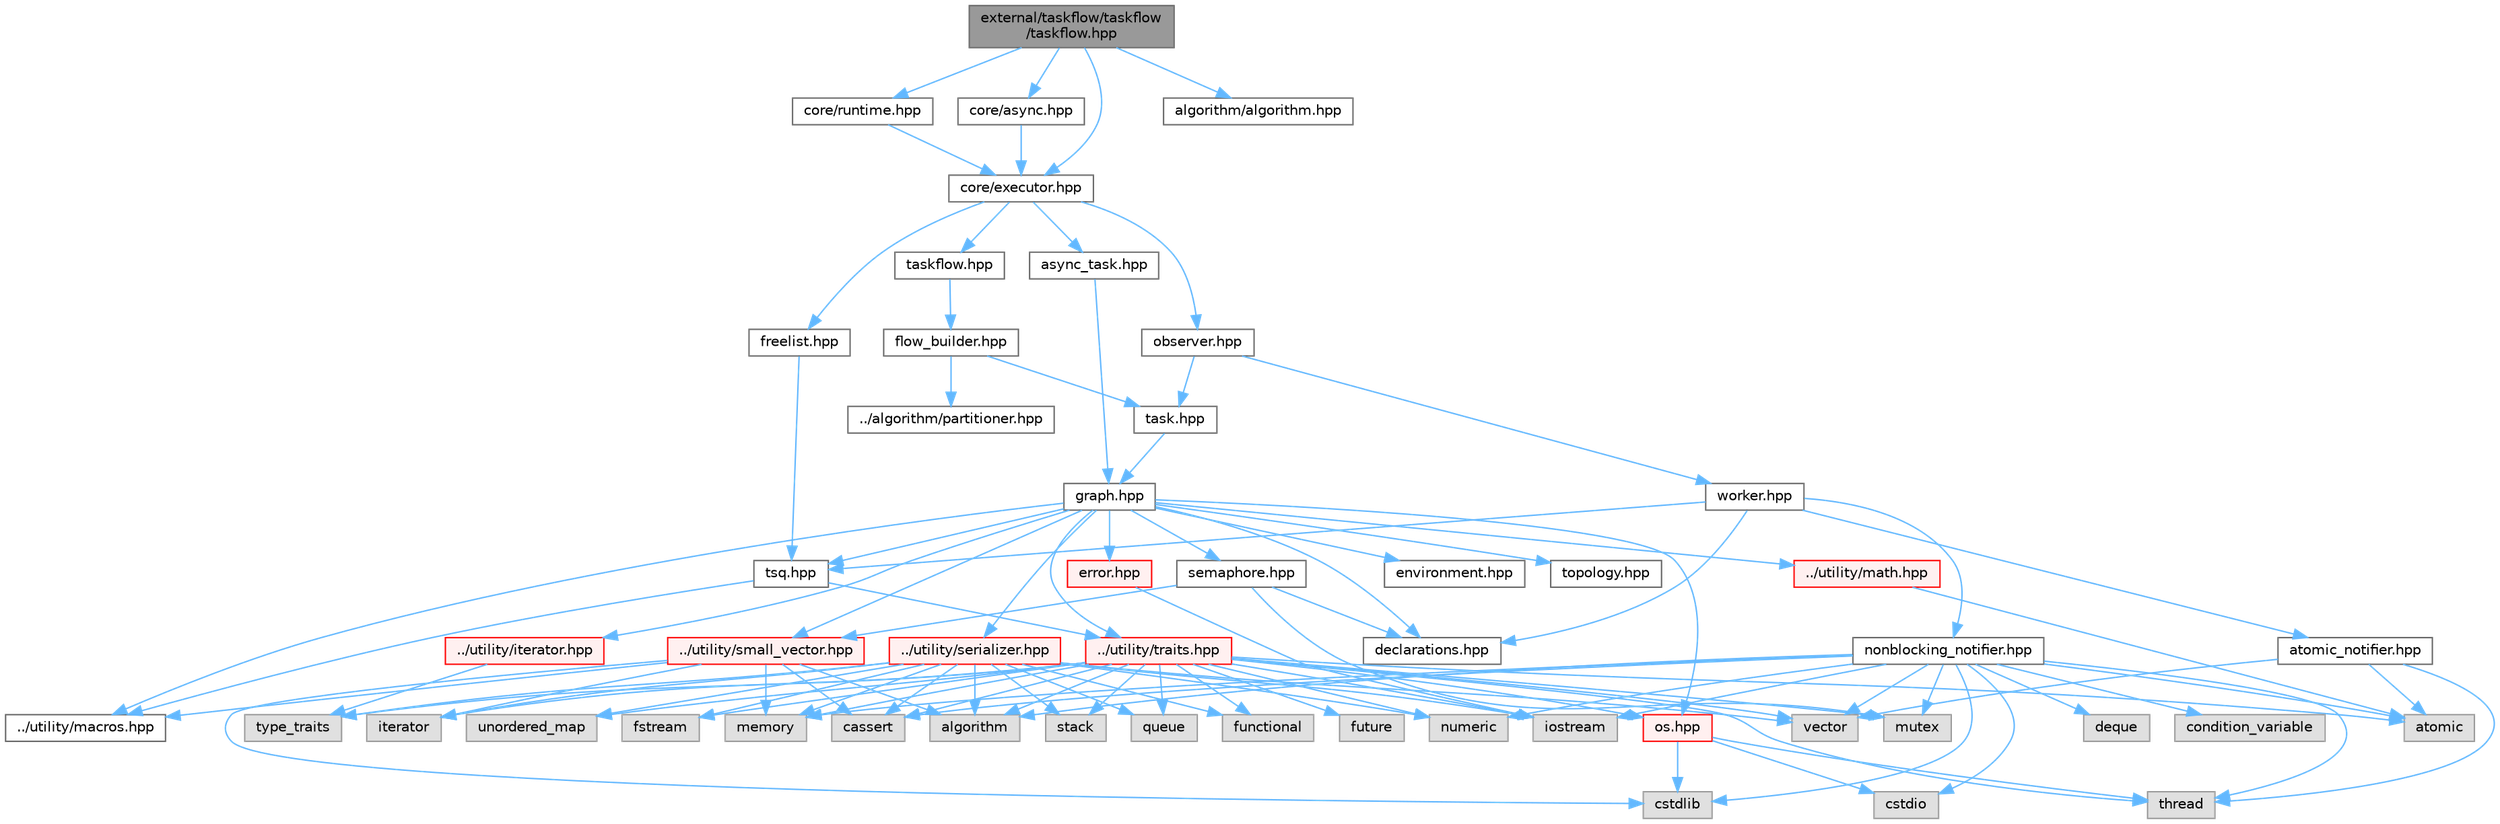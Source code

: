 digraph "external/taskflow/taskflow/taskflow.hpp"
{
 // LATEX_PDF_SIZE
  bgcolor="transparent";
  edge [fontname=Helvetica,fontsize=10,labelfontname=Helvetica,labelfontsize=10];
  node [fontname=Helvetica,fontsize=10,shape=box,height=0.2,width=0.4];
  Node1 [id="Node000001",label="external/taskflow/taskflow\l/taskflow.hpp",height=0.2,width=0.4,color="gray40", fillcolor="grey60", style="filled", fontcolor="black",tooltip="main taskflow include file"];
  Node1 -> Node2 [id="edge1_Node000001_Node000002",color="steelblue1",style="solid",tooltip=" "];
  Node2 [id="Node000002",label="core/executor.hpp",height=0.2,width=0.4,color="grey40", fillcolor="white", style="filled",URL="$executor_8hpp.html",tooltip="executor include file"];
  Node2 -> Node3 [id="edge2_Node000002_Node000003",color="steelblue1",style="solid",tooltip=" "];
  Node3 [id="Node000003",label="observer.hpp",height=0.2,width=0.4,color="grey40", fillcolor="white", style="filled",URL="$observer_8hpp.html",tooltip="observer include file"];
  Node3 -> Node4 [id="edge3_Node000003_Node000004",color="steelblue1",style="solid",tooltip=" "];
  Node4 [id="Node000004",label="task.hpp",height=0.2,width=0.4,color="grey40", fillcolor="white", style="filled",URL="$task_8hpp.html",tooltip="task include file"];
  Node4 -> Node5 [id="edge4_Node000004_Node000005",color="steelblue1",style="solid",tooltip=" "];
  Node5 [id="Node000005",label="graph.hpp",height=0.2,width=0.4,color="grey40", fillcolor="white", style="filled",URL="$taskflow_2core_2graph_8hpp.html",tooltip="graph include file"];
  Node5 -> Node6 [id="edge5_Node000005_Node000006",color="steelblue1",style="solid",tooltip=" "];
  Node6 [id="Node000006",label="../utility/macros.hpp",height=0.2,width=0.4,color="grey40", fillcolor="white", style="filled",URL="$macros_8hpp.html",tooltip=" "];
  Node5 -> Node7 [id="edge6_Node000005_Node000007",color="steelblue1",style="solid",tooltip=" "];
  Node7 [id="Node000007",label="../utility/traits.hpp",height=0.2,width=0.4,color="red", fillcolor="#FFF0F0", style="filled",URL="$taskflow_2utility_2traits_8hpp.html",tooltip=" "];
  Node7 -> Node8 [id="edge7_Node000007_Node000008",color="steelblue1",style="solid",tooltip=" "];
  Node8 [id="Node000008",label="type_traits",height=0.2,width=0.4,color="grey60", fillcolor="#E0E0E0", style="filled",tooltip=" "];
  Node7 -> Node9 [id="edge8_Node000007_Node000009",color="steelblue1",style="solid",tooltip=" "];
  Node9 [id="Node000009",label="iterator",height=0.2,width=0.4,color="grey60", fillcolor="#E0E0E0", style="filled",tooltip=" "];
  Node7 -> Node10 [id="edge9_Node000007_Node000010",color="steelblue1",style="solid",tooltip=" "];
  Node10 [id="Node000010",label="iostream",height=0.2,width=0.4,color="grey60", fillcolor="#E0E0E0", style="filled",tooltip=" "];
  Node7 -> Node11 [id="edge10_Node000007_Node000011",color="steelblue1",style="solid",tooltip=" "];
  Node11 [id="Node000011",label="fstream",height=0.2,width=0.4,color="grey60", fillcolor="#E0E0E0", style="filled",tooltip=" "];
  Node7 -> Node12 [id="edge11_Node000007_Node000012",color="steelblue1",style="solid",tooltip=" "];
  Node12 [id="Node000012",label="mutex",height=0.2,width=0.4,color="grey60", fillcolor="#E0E0E0", style="filled",tooltip=" "];
  Node7 -> Node13 [id="edge12_Node000007_Node000013",color="steelblue1",style="solid",tooltip=" "];
  Node13 [id="Node000013",label="stack",height=0.2,width=0.4,color="grey60", fillcolor="#E0E0E0", style="filled",tooltip=" "];
  Node7 -> Node14 [id="edge13_Node000007_Node000014",color="steelblue1",style="solid",tooltip=" "];
  Node14 [id="Node000014",label="queue",height=0.2,width=0.4,color="grey60", fillcolor="#E0E0E0", style="filled",tooltip=" "];
  Node7 -> Node15 [id="edge14_Node000007_Node000015",color="steelblue1",style="solid",tooltip=" "];
  Node15 [id="Node000015",label="vector",height=0.2,width=0.4,color="grey60", fillcolor="#E0E0E0", style="filled",tooltip=" "];
  Node7 -> Node16 [id="edge15_Node000007_Node000016",color="steelblue1",style="solid",tooltip=" "];
  Node16 [id="Node000016",label="algorithm",height=0.2,width=0.4,color="grey60", fillcolor="#E0E0E0", style="filled",tooltip=" "];
  Node7 -> Node17 [id="edge16_Node000007_Node000017",color="steelblue1",style="solid",tooltip=" "];
  Node17 [id="Node000017",label="memory",height=0.2,width=0.4,color="grey60", fillcolor="#E0E0E0", style="filled",tooltip=" "];
  Node7 -> Node18 [id="edge17_Node000007_Node000018",color="steelblue1",style="solid",tooltip=" "];
  Node18 [id="Node000018",label="atomic",height=0.2,width=0.4,color="grey60", fillcolor="#E0E0E0", style="filled",tooltip=" "];
  Node7 -> Node19 [id="edge18_Node000007_Node000019",color="steelblue1",style="solid",tooltip=" "];
  Node19 [id="Node000019",label="thread",height=0.2,width=0.4,color="grey60", fillcolor="#E0E0E0", style="filled",tooltip=" "];
  Node7 -> Node20 [id="edge19_Node000007_Node000020",color="steelblue1",style="solid",tooltip=" "];
  Node20 [id="Node000020",label="future",height=0.2,width=0.4,color="grey60", fillcolor="#E0E0E0", style="filled",tooltip=" "];
  Node7 -> Node21 [id="edge20_Node000007_Node000021",color="steelblue1",style="solid",tooltip=" "];
  Node21 [id="Node000021",label="functional",height=0.2,width=0.4,color="grey60", fillcolor="#E0E0E0", style="filled",tooltip=" "];
  Node7 -> Node22 [id="edge21_Node000007_Node000022",color="steelblue1",style="solid",tooltip=" "];
  Node22 [id="Node000022",label="unordered_map",height=0.2,width=0.4,color="grey60", fillcolor="#E0E0E0", style="filled",tooltip=" "];
  Node7 -> Node26 [id="edge22_Node000007_Node000026",color="steelblue1",style="solid",tooltip=" "];
  Node26 [id="Node000026",label="numeric",height=0.2,width=0.4,color="grey60", fillcolor="#E0E0E0", style="filled",tooltip=" "];
  Node7 -> Node29 [id="edge23_Node000007_Node000029",color="steelblue1",style="solid",tooltip=" "];
  Node29 [id="Node000029",label="cassert",height=0.2,width=0.4,color="grey60", fillcolor="#E0E0E0", style="filled",tooltip=" "];
  Node7 -> Node35 [id="edge24_Node000007_Node000035",color="steelblue1",style="solid",tooltip=" "];
  Node35 [id="Node000035",label="os.hpp",height=0.2,width=0.4,color="red", fillcolor="#FFF0F0", style="filled",URL="$os_8hpp.html",tooltip=" "];
  Node35 -> Node36 [id="edge25_Node000035_Node000036",color="steelblue1",style="solid",tooltip=" "];
  Node36 [id="Node000036",label="cstdlib",height=0.2,width=0.4,color="grey60", fillcolor="#E0E0E0", style="filled",tooltip=" "];
  Node35 -> Node37 [id="edge26_Node000035_Node000037",color="steelblue1",style="solid",tooltip=" "];
  Node37 [id="Node000037",label="cstdio",height=0.2,width=0.4,color="grey60", fillcolor="#E0E0E0", style="filled",tooltip=" "];
  Node35 -> Node19 [id="edge27_Node000035_Node000019",color="steelblue1",style="solid",tooltip=" "];
  Node5 -> Node38 [id="edge28_Node000005_Node000038",color="steelblue1",style="solid",tooltip=" "];
  Node38 [id="Node000038",label="../utility/iterator.hpp",height=0.2,width=0.4,color="red", fillcolor="#FFF0F0", style="filled",URL="$iterator_8hpp.html",tooltip=" "];
  Node38 -> Node8 [id="edge29_Node000038_Node000008",color="steelblue1",style="solid",tooltip=" "];
  Node5 -> Node35 [id="edge30_Node000005_Node000035",color="steelblue1",style="solid",tooltip=" "];
  Node5 -> Node40 [id="edge31_Node000005_Node000040",color="steelblue1",style="solid",tooltip=" "];
  Node40 [id="Node000040",label="../utility/math.hpp",height=0.2,width=0.4,color="red", fillcolor="#FFF0F0", style="filled",URL="$math_8hpp.html",tooltip=" "];
  Node40 -> Node18 [id="edge32_Node000040_Node000018",color="steelblue1",style="solid",tooltip=" "];
  Node5 -> Node42 [id="edge33_Node000005_Node000042",color="steelblue1",style="solid",tooltip=" "];
  Node42 [id="Node000042",label="../utility/small_vector.hpp",height=0.2,width=0.4,color="red", fillcolor="#FFF0F0", style="filled",URL="$small__vector_8hpp.html",tooltip="small vector include file"];
  Node42 -> Node6 [id="edge34_Node000042_Node000006",color="steelblue1",style="solid",tooltip=" "];
  Node42 -> Node16 [id="edge35_Node000042_Node000016",color="steelblue1",style="solid",tooltip=" "];
  Node42 -> Node29 [id="edge36_Node000042_Node000029",color="steelblue1",style="solid",tooltip=" "];
  Node42 -> Node36 [id="edge37_Node000042_Node000036",color="steelblue1",style="solid",tooltip=" "];
  Node42 -> Node9 [id="edge38_Node000042_Node000009",color="steelblue1",style="solid",tooltip=" "];
  Node42 -> Node17 [id="edge39_Node000042_Node000017",color="steelblue1",style="solid",tooltip=" "];
  Node5 -> Node45 [id="edge40_Node000005_Node000045",color="steelblue1",style="solid",tooltip=" "];
  Node45 [id="Node000045",label="../utility/serializer.hpp",height=0.2,width=0.4,color="red", fillcolor="#FFF0F0", style="filled",URL="$taskflow_2utility_2serializer_8hpp.html",tooltip=" "];
  Node45 -> Node8 [id="edge41_Node000045_Node000008",color="steelblue1",style="solid",tooltip=" "];
  Node45 -> Node9 [id="edge42_Node000045_Node000009",color="steelblue1",style="solid",tooltip=" "];
  Node45 -> Node10 [id="edge43_Node000045_Node000010",color="steelblue1",style="solid",tooltip=" "];
  Node45 -> Node11 [id="edge44_Node000045_Node000011",color="steelblue1",style="solid",tooltip=" "];
  Node45 -> Node13 [id="edge45_Node000045_Node000013",color="steelblue1",style="solid",tooltip=" "];
  Node45 -> Node14 [id="edge46_Node000045_Node000014",color="steelblue1",style="solid",tooltip=" "];
  Node45 -> Node15 [id="edge47_Node000045_Node000015",color="steelblue1",style="solid",tooltip=" "];
  Node45 -> Node16 [id="edge48_Node000045_Node000016",color="steelblue1",style="solid",tooltip=" "];
  Node45 -> Node17 [id="edge49_Node000045_Node000017",color="steelblue1",style="solid",tooltip=" "];
  Node45 -> Node21 [id="edge50_Node000045_Node000021",color="steelblue1",style="solid",tooltip=" "];
  Node45 -> Node22 [id="edge51_Node000045_Node000022",color="steelblue1",style="solid",tooltip=" "];
  Node45 -> Node26 [id="edge52_Node000045_Node000026",color="steelblue1",style="solid",tooltip=" "];
  Node45 -> Node29 [id="edge53_Node000045_Node000029",color="steelblue1",style="solid",tooltip=" "];
  Node5 -> Node49 [id="edge54_Node000005_Node000049",color="steelblue1",style="solid",tooltip=" "];
  Node49 [id="Node000049",label="error.hpp",height=0.2,width=0.4,color="red", fillcolor="#FFF0F0", style="filled",URL="$error_8hpp.html",tooltip=" "];
  Node49 -> Node10 [id="edge55_Node000049_Node000010",color="steelblue1",style="solid",tooltip=" "];
  Node5 -> Node52 [id="edge56_Node000005_Node000052",color="steelblue1",style="solid",tooltip=" "];
  Node52 [id="Node000052",label="declarations.hpp",height=0.2,width=0.4,color="grey40", fillcolor="white", style="filled",URL="$declarations_8hpp.html",tooltip=" "];
  Node5 -> Node53 [id="edge57_Node000005_Node000053",color="steelblue1",style="solid",tooltip=" "];
  Node53 [id="Node000053",label="semaphore.hpp",height=0.2,width=0.4,color="grey40", fillcolor="white", style="filled",URL="$semaphore_8hpp.html",tooltip="semaphore include file"];
  Node53 -> Node12 [id="edge58_Node000053_Node000012",color="steelblue1",style="solid",tooltip=" "];
  Node53 -> Node52 [id="edge59_Node000053_Node000052",color="steelblue1",style="solid",tooltip=" "];
  Node53 -> Node42 [id="edge60_Node000053_Node000042",color="steelblue1",style="solid",tooltip=" "];
  Node5 -> Node54 [id="edge61_Node000005_Node000054",color="steelblue1",style="solid",tooltip=" "];
  Node54 [id="Node000054",label="environment.hpp",height=0.2,width=0.4,color="grey40", fillcolor="white", style="filled",URL="$environment_8hpp.html",tooltip=" "];
  Node5 -> Node55 [id="edge62_Node000005_Node000055",color="steelblue1",style="solid",tooltip=" "];
  Node55 [id="Node000055",label="topology.hpp",height=0.2,width=0.4,color="grey40", fillcolor="white", style="filled",URL="$topology_8hpp.html",tooltip=" "];
  Node5 -> Node56 [id="edge63_Node000005_Node000056",color="steelblue1",style="solid",tooltip=" "];
  Node56 [id="Node000056",label="tsq.hpp",height=0.2,width=0.4,color="grey40", fillcolor="white", style="filled",URL="$tsq_8hpp.html",tooltip="task queue include file"];
  Node56 -> Node6 [id="edge64_Node000056_Node000006",color="steelblue1",style="solid",tooltip=" "];
  Node56 -> Node7 [id="edge65_Node000056_Node000007",color="steelblue1",style="solid",tooltip=" "];
  Node3 -> Node57 [id="edge66_Node000003_Node000057",color="steelblue1",style="solid",tooltip=" "];
  Node57 [id="Node000057",label="worker.hpp",height=0.2,width=0.4,color="grey40", fillcolor="white", style="filled",URL="$worker_8hpp.html",tooltip="worker include file"];
  Node57 -> Node52 [id="edge67_Node000057_Node000052",color="steelblue1",style="solid",tooltip=" "];
  Node57 -> Node56 [id="edge68_Node000057_Node000056",color="steelblue1",style="solid",tooltip=" "];
  Node57 -> Node58 [id="edge69_Node000057_Node000058",color="steelblue1",style="solid",tooltip=" "];
  Node58 [id="Node000058",label="atomic_notifier.hpp",height=0.2,width=0.4,color="grey40", fillcolor="white", style="filled",URL="$atomic__notifier_8hpp.html",tooltip=" "];
  Node58 -> Node18 [id="edge70_Node000058_Node000018",color="steelblue1",style="solid",tooltip=" "];
  Node58 -> Node19 [id="edge71_Node000058_Node000019",color="steelblue1",style="solid",tooltip=" "];
  Node58 -> Node15 [id="edge72_Node000058_Node000015",color="steelblue1",style="solid",tooltip=" "];
  Node57 -> Node59 [id="edge73_Node000057_Node000059",color="steelblue1",style="solid",tooltip=" "];
  Node59 [id="Node000059",label="nonblocking_notifier.hpp",height=0.2,width=0.4,color="grey40", fillcolor="white", style="filled",URL="$nonblocking__notifier_8hpp.html",tooltip=" "];
  Node59 -> Node10 [id="edge74_Node000059_Node000010",color="steelblue1",style="solid",tooltip=" "];
  Node59 -> Node15 [id="edge75_Node000059_Node000015",color="steelblue1",style="solid",tooltip=" "];
  Node59 -> Node36 [id="edge76_Node000059_Node000036",color="steelblue1",style="solid",tooltip=" "];
  Node59 -> Node37 [id="edge77_Node000059_Node000037",color="steelblue1",style="solid",tooltip=" "];
  Node59 -> Node18 [id="edge78_Node000059_Node000018",color="steelblue1",style="solid",tooltip=" "];
  Node59 -> Node17 [id="edge79_Node000059_Node000017",color="steelblue1",style="solid",tooltip=" "];
  Node59 -> Node60 [id="edge80_Node000059_Node000060",color="steelblue1",style="solid",tooltip=" "];
  Node60 [id="Node000060",label="deque",height=0.2,width=0.4,color="grey60", fillcolor="#E0E0E0", style="filled",tooltip=" "];
  Node59 -> Node12 [id="edge81_Node000059_Node000012",color="steelblue1",style="solid",tooltip=" "];
  Node59 -> Node61 [id="edge82_Node000059_Node000061",color="steelblue1",style="solid",tooltip=" "];
  Node61 [id="Node000061",label="condition_variable",height=0.2,width=0.4,color="grey60", fillcolor="#E0E0E0", style="filled",tooltip=" "];
  Node59 -> Node19 [id="edge83_Node000059_Node000019",color="steelblue1",style="solid",tooltip=" "];
  Node59 -> Node16 [id="edge84_Node000059_Node000016",color="steelblue1",style="solid",tooltip=" "];
  Node59 -> Node26 [id="edge85_Node000059_Node000026",color="steelblue1",style="solid",tooltip=" "];
  Node59 -> Node29 [id="edge86_Node000059_Node000029",color="steelblue1",style="solid",tooltip=" "];
  Node2 -> Node62 [id="edge87_Node000002_Node000062",color="steelblue1",style="solid",tooltip=" "];
  Node62 [id="Node000062",label="taskflow.hpp",height=0.2,width=0.4,color="grey40", fillcolor="white", style="filled",URL="$core_2taskflow_8hpp.html",tooltip="taskflow include file"];
  Node62 -> Node63 [id="edge88_Node000062_Node000063",color="steelblue1",style="solid",tooltip=" "];
  Node63 [id="Node000063",label="flow_builder.hpp",height=0.2,width=0.4,color="grey40", fillcolor="white", style="filled",URL="$flow__builder_8hpp.html",tooltip="flow builder include file"];
  Node63 -> Node4 [id="edge89_Node000063_Node000004",color="steelblue1",style="solid",tooltip=" "];
  Node63 -> Node64 [id="edge90_Node000063_Node000064",color="steelblue1",style="solid",tooltip=" "];
  Node64 [id="Node000064",label="../algorithm/partitioner.hpp",height=0.2,width=0.4,color="grey40", fillcolor="white", style="filled",URL="$partitioner_8hpp.html",tooltip="partitioner include file"];
  Node2 -> Node65 [id="edge91_Node000002_Node000065",color="steelblue1",style="solid",tooltip=" "];
  Node65 [id="Node000065",label="async_task.hpp",height=0.2,width=0.4,color="grey40", fillcolor="white", style="filled",URL="$taskflow_2core_2async__task_8hpp.html",tooltip="asynchronous task include file"];
  Node65 -> Node5 [id="edge92_Node000065_Node000005",color="steelblue1",style="solid",tooltip=" "];
  Node2 -> Node66 [id="edge93_Node000002_Node000066",color="steelblue1",style="solid",tooltip=" "];
  Node66 [id="Node000066",label="freelist.hpp",height=0.2,width=0.4,color="grey40", fillcolor="white", style="filled",URL="$freelist_8hpp.html",tooltip=" "];
  Node66 -> Node56 [id="edge94_Node000066_Node000056",color="steelblue1",style="solid",tooltip=" "];
  Node1 -> Node67 [id="edge95_Node000001_Node000067",color="steelblue1",style="solid",tooltip=" "];
  Node67 [id="Node000067",label="core/runtime.hpp",height=0.2,width=0.4,color="grey40", fillcolor="white", style="filled",URL="$runtime_8hpp.html",tooltip=" "];
  Node67 -> Node2 [id="edge96_Node000067_Node000002",color="steelblue1",style="solid",tooltip=" "];
  Node1 -> Node68 [id="edge97_Node000001_Node000068",color="steelblue1",style="solid",tooltip=" "];
  Node68 [id="Node000068",label="core/async.hpp",height=0.2,width=0.4,color="grey40", fillcolor="white", style="filled",URL="$async_8hpp.html",tooltip=" "];
  Node68 -> Node2 [id="edge98_Node000068_Node000002",color="steelblue1",style="solid",tooltip=" "];
  Node1 -> Node69 [id="edge99_Node000001_Node000069",color="steelblue1",style="solid",tooltip=" "];
  Node69 [id="Node000069",label="algorithm/algorithm.hpp",height=0.2,width=0.4,color="grey40", fillcolor="white", style="filled",URL="$algorithm_8hpp.html",tooltip=" "];
}
